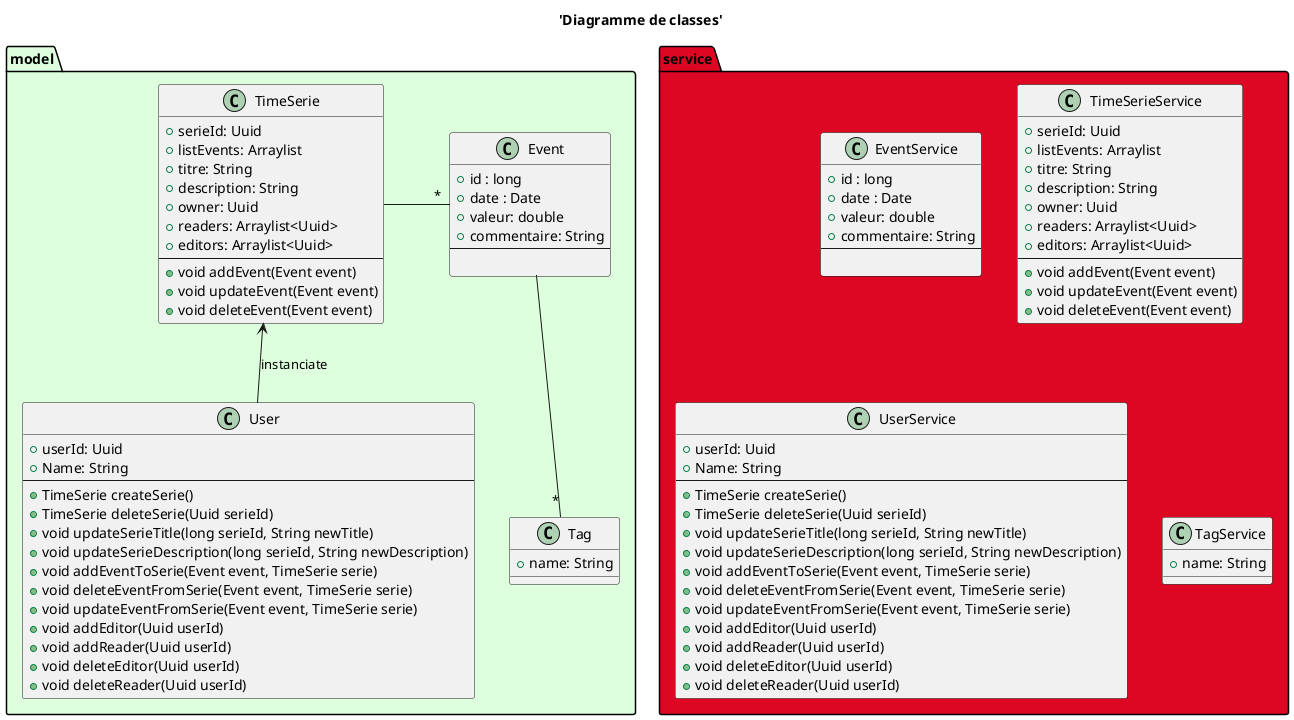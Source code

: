 @startuml
title 'Diagramme de classes'

package model #DDFFDD {
  class Event {
  + id : long
  + date : Date
  + valeur: double
  + commentaire: String
  --

  }

  class TimeSerie {
  + serieId: Uuid
  + listEvents: Arraylist
  + titre: String
  + description: String
  + owner: Uuid
  + readers: Arraylist<Uuid>
  + editors: Arraylist<Uuid>
  --
  + void addEvent(Event event)
  + void updateEvent(Event event)
  + void deleteEvent(Event event)
  }

  class User {
  + userId: Uuid
  + Name: String
  --
  + TimeSerie createSerie()
  + TimeSerie deleteSerie(Uuid serieId)
  + void updateSerieTitle(long serieId, String newTitle)
  + void updateSerieDescription(long serieId, String newDescription)
  + void addEventToSerie(Event event, TimeSerie serie)
  + void deleteEventFromSerie(Event event, TimeSerie serie)
  + void updateEventFromSerie(Event event, TimeSerie serie)
  + void addEditor(Uuid userId)
  + void addReader(Uuid userId)
  + void deleteEditor(Uuid userId)
  + void deleteReader(Uuid userId)
  }

  class Tag {
  + name: String
  }
}

package service #DD0623 {
  class EventService {
  + id : long
  + date : Date
  + valeur: double
  + commentaire: String
  --

  }

  class TimeSerieService {
  + serieId: Uuid
  + listEvents: Arraylist
  + titre: String
  + description: String
  + owner: Uuid
  + readers: Arraylist<Uuid>
  + editors: Arraylist<Uuid>
  --
  + void addEvent(Event event)
  + void updateEvent(Event event)
  + void deleteEvent(Event event)
  }

  class UserService {
  + userId: Uuid
  + Name: String
  --
  + TimeSerie createSerie()
  + TimeSerie deleteSerie(Uuid serieId)
  + void updateSerieTitle(long serieId, String newTitle)
  + void updateSerieDescription(long serieId, String newDescription)
  + void addEventToSerie(Event event, TimeSerie serie)
  + void deleteEventFromSerie(Event event, TimeSerie serie)
  + void updateEventFromSerie(Event event, TimeSerie serie)
  + void addEditor(Uuid userId)
  + void addReader(Uuid userId)
  + void deleteEditor(Uuid userId)
  + void deleteReader(Uuid userId)
  }

  class TagService {
  + name: String
  }
}

TimeSerie -right- "*" Event
User -up-> TimeSerie : instanciate
Event -- "*" Tag
@enduml